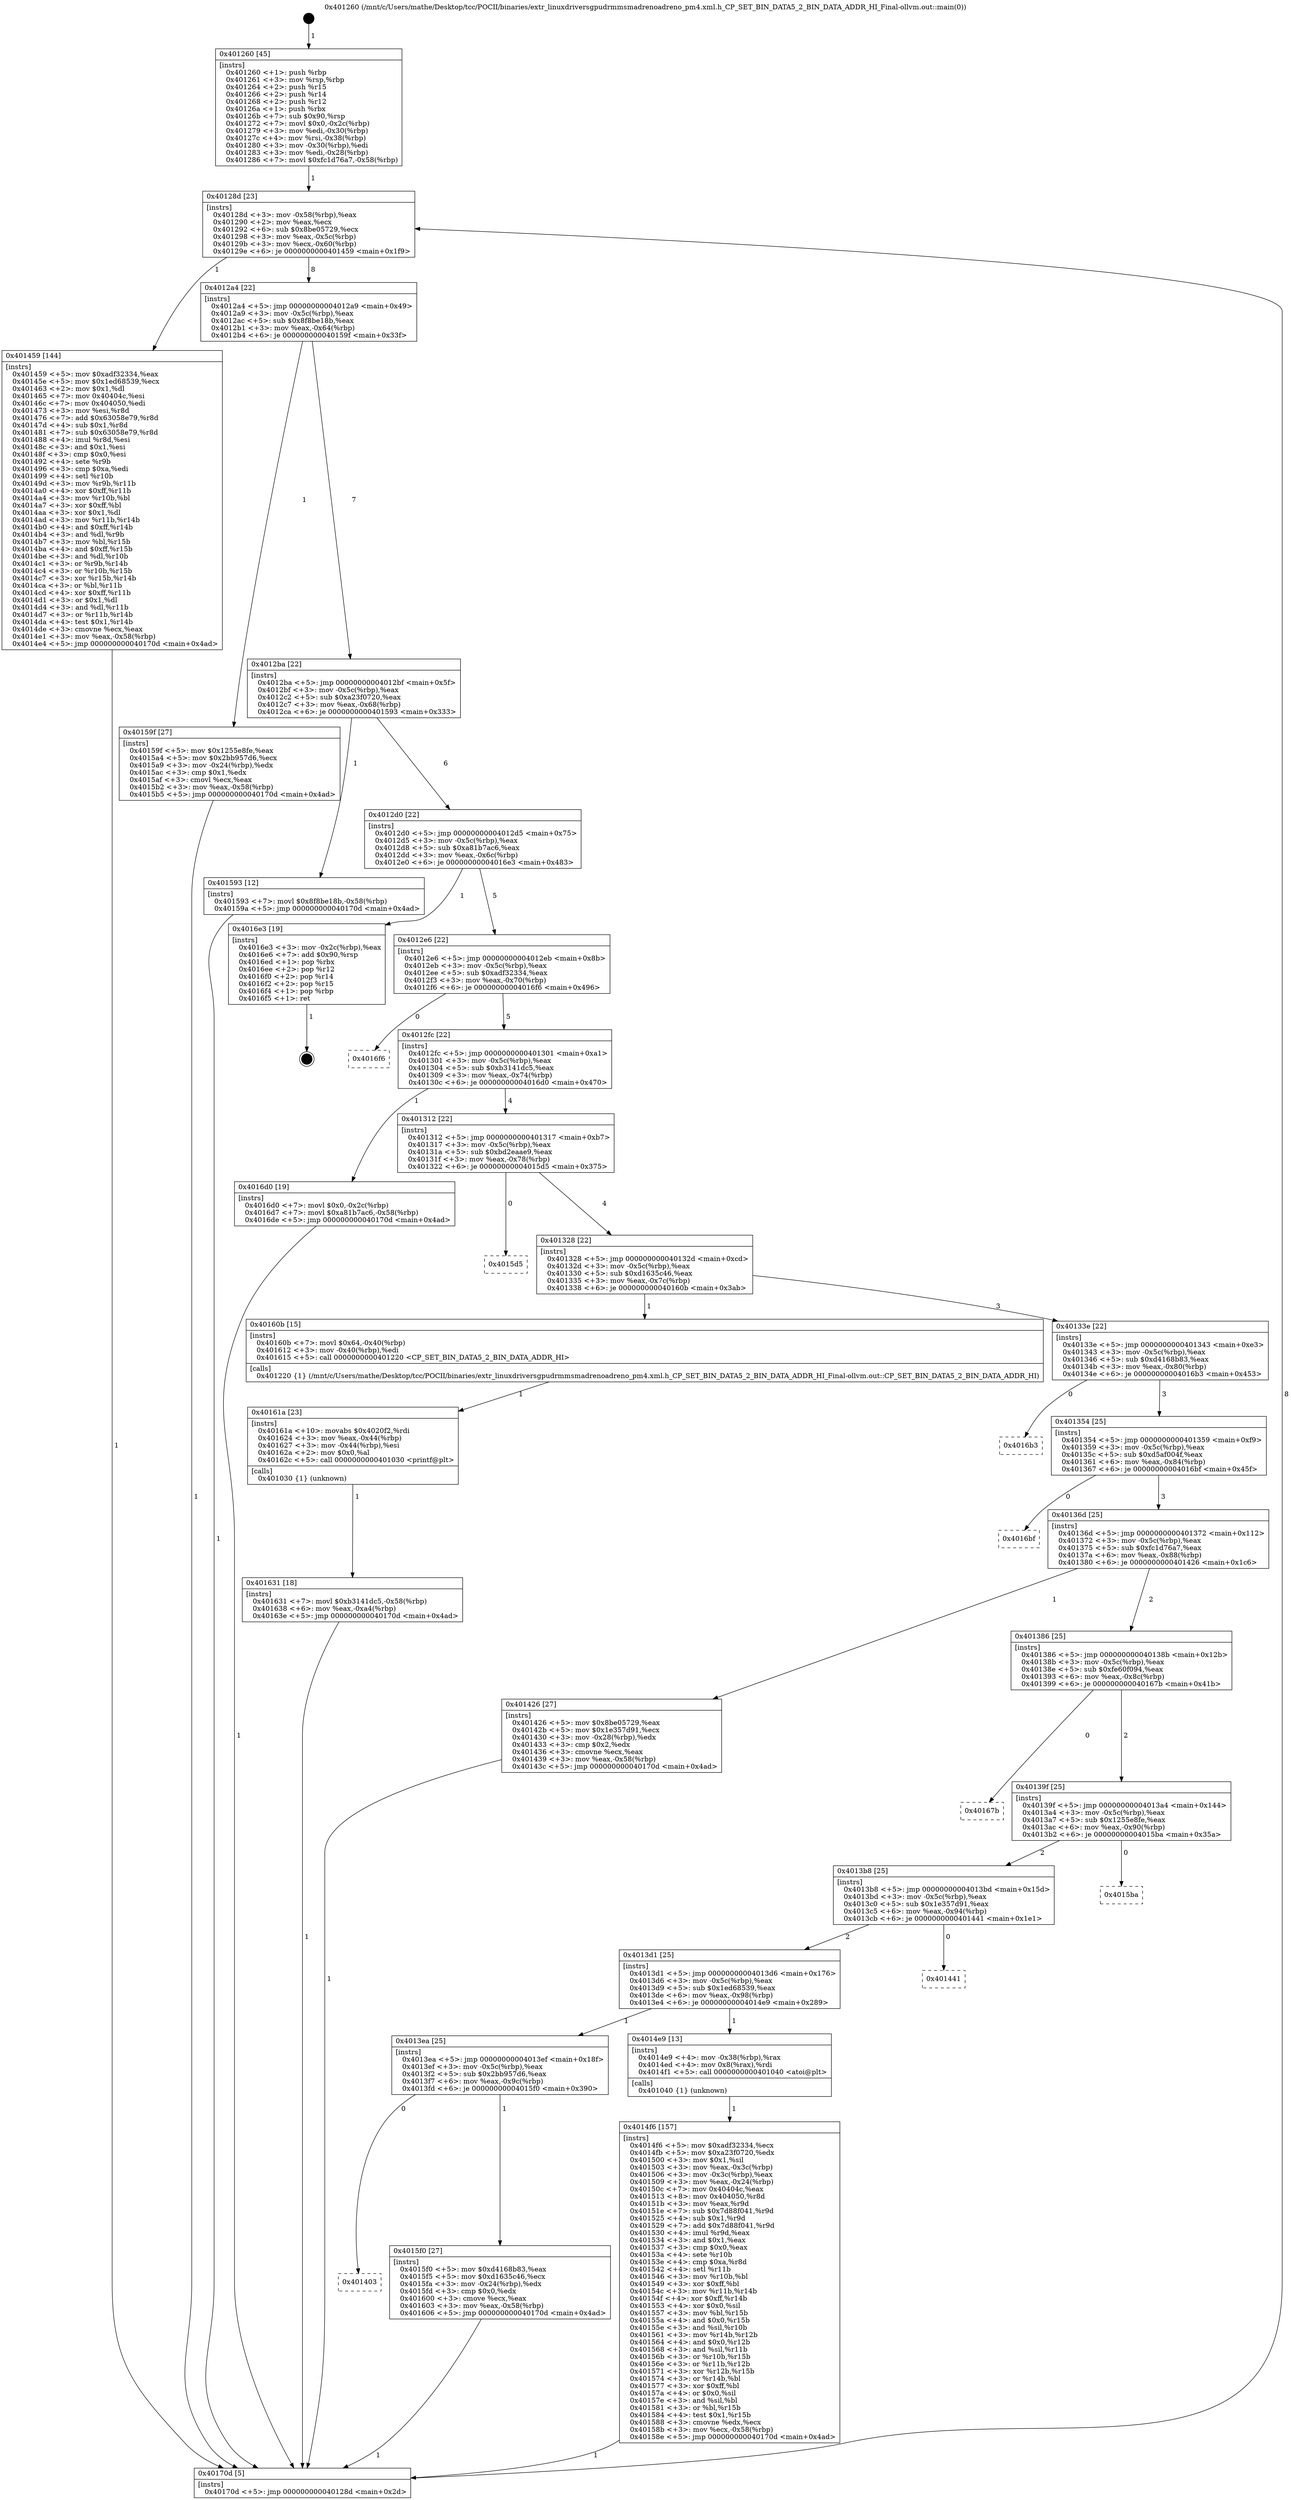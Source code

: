 digraph "0x401260" {
  label = "0x401260 (/mnt/c/Users/mathe/Desktop/tcc/POCII/binaries/extr_linuxdriversgpudrmmsmadrenoadreno_pm4.xml.h_CP_SET_BIN_DATA5_2_BIN_DATA_ADDR_HI_Final-ollvm.out::main(0))"
  labelloc = "t"
  node[shape=record]

  Entry [label="",width=0.3,height=0.3,shape=circle,fillcolor=black,style=filled]
  "0x40128d" [label="{
     0x40128d [23]\l
     | [instrs]\l
     &nbsp;&nbsp;0x40128d \<+3\>: mov -0x58(%rbp),%eax\l
     &nbsp;&nbsp;0x401290 \<+2\>: mov %eax,%ecx\l
     &nbsp;&nbsp;0x401292 \<+6\>: sub $0x8be05729,%ecx\l
     &nbsp;&nbsp;0x401298 \<+3\>: mov %eax,-0x5c(%rbp)\l
     &nbsp;&nbsp;0x40129b \<+3\>: mov %ecx,-0x60(%rbp)\l
     &nbsp;&nbsp;0x40129e \<+6\>: je 0000000000401459 \<main+0x1f9\>\l
  }"]
  "0x401459" [label="{
     0x401459 [144]\l
     | [instrs]\l
     &nbsp;&nbsp;0x401459 \<+5\>: mov $0xadf32334,%eax\l
     &nbsp;&nbsp;0x40145e \<+5\>: mov $0x1ed68539,%ecx\l
     &nbsp;&nbsp;0x401463 \<+2\>: mov $0x1,%dl\l
     &nbsp;&nbsp;0x401465 \<+7\>: mov 0x40404c,%esi\l
     &nbsp;&nbsp;0x40146c \<+7\>: mov 0x404050,%edi\l
     &nbsp;&nbsp;0x401473 \<+3\>: mov %esi,%r8d\l
     &nbsp;&nbsp;0x401476 \<+7\>: add $0x63058e79,%r8d\l
     &nbsp;&nbsp;0x40147d \<+4\>: sub $0x1,%r8d\l
     &nbsp;&nbsp;0x401481 \<+7\>: sub $0x63058e79,%r8d\l
     &nbsp;&nbsp;0x401488 \<+4\>: imul %r8d,%esi\l
     &nbsp;&nbsp;0x40148c \<+3\>: and $0x1,%esi\l
     &nbsp;&nbsp;0x40148f \<+3\>: cmp $0x0,%esi\l
     &nbsp;&nbsp;0x401492 \<+4\>: sete %r9b\l
     &nbsp;&nbsp;0x401496 \<+3\>: cmp $0xa,%edi\l
     &nbsp;&nbsp;0x401499 \<+4\>: setl %r10b\l
     &nbsp;&nbsp;0x40149d \<+3\>: mov %r9b,%r11b\l
     &nbsp;&nbsp;0x4014a0 \<+4\>: xor $0xff,%r11b\l
     &nbsp;&nbsp;0x4014a4 \<+3\>: mov %r10b,%bl\l
     &nbsp;&nbsp;0x4014a7 \<+3\>: xor $0xff,%bl\l
     &nbsp;&nbsp;0x4014aa \<+3\>: xor $0x1,%dl\l
     &nbsp;&nbsp;0x4014ad \<+3\>: mov %r11b,%r14b\l
     &nbsp;&nbsp;0x4014b0 \<+4\>: and $0xff,%r14b\l
     &nbsp;&nbsp;0x4014b4 \<+3\>: and %dl,%r9b\l
     &nbsp;&nbsp;0x4014b7 \<+3\>: mov %bl,%r15b\l
     &nbsp;&nbsp;0x4014ba \<+4\>: and $0xff,%r15b\l
     &nbsp;&nbsp;0x4014be \<+3\>: and %dl,%r10b\l
     &nbsp;&nbsp;0x4014c1 \<+3\>: or %r9b,%r14b\l
     &nbsp;&nbsp;0x4014c4 \<+3\>: or %r10b,%r15b\l
     &nbsp;&nbsp;0x4014c7 \<+3\>: xor %r15b,%r14b\l
     &nbsp;&nbsp;0x4014ca \<+3\>: or %bl,%r11b\l
     &nbsp;&nbsp;0x4014cd \<+4\>: xor $0xff,%r11b\l
     &nbsp;&nbsp;0x4014d1 \<+3\>: or $0x1,%dl\l
     &nbsp;&nbsp;0x4014d4 \<+3\>: and %dl,%r11b\l
     &nbsp;&nbsp;0x4014d7 \<+3\>: or %r11b,%r14b\l
     &nbsp;&nbsp;0x4014da \<+4\>: test $0x1,%r14b\l
     &nbsp;&nbsp;0x4014de \<+3\>: cmovne %ecx,%eax\l
     &nbsp;&nbsp;0x4014e1 \<+3\>: mov %eax,-0x58(%rbp)\l
     &nbsp;&nbsp;0x4014e4 \<+5\>: jmp 000000000040170d \<main+0x4ad\>\l
  }"]
  "0x4012a4" [label="{
     0x4012a4 [22]\l
     | [instrs]\l
     &nbsp;&nbsp;0x4012a4 \<+5\>: jmp 00000000004012a9 \<main+0x49\>\l
     &nbsp;&nbsp;0x4012a9 \<+3\>: mov -0x5c(%rbp),%eax\l
     &nbsp;&nbsp;0x4012ac \<+5\>: sub $0x8f8be18b,%eax\l
     &nbsp;&nbsp;0x4012b1 \<+3\>: mov %eax,-0x64(%rbp)\l
     &nbsp;&nbsp;0x4012b4 \<+6\>: je 000000000040159f \<main+0x33f\>\l
  }"]
  Exit [label="",width=0.3,height=0.3,shape=circle,fillcolor=black,style=filled,peripheries=2]
  "0x40159f" [label="{
     0x40159f [27]\l
     | [instrs]\l
     &nbsp;&nbsp;0x40159f \<+5\>: mov $0x1255e8fe,%eax\l
     &nbsp;&nbsp;0x4015a4 \<+5\>: mov $0x2bb957d6,%ecx\l
     &nbsp;&nbsp;0x4015a9 \<+3\>: mov -0x24(%rbp),%edx\l
     &nbsp;&nbsp;0x4015ac \<+3\>: cmp $0x1,%edx\l
     &nbsp;&nbsp;0x4015af \<+3\>: cmovl %ecx,%eax\l
     &nbsp;&nbsp;0x4015b2 \<+3\>: mov %eax,-0x58(%rbp)\l
     &nbsp;&nbsp;0x4015b5 \<+5\>: jmp 000000000040170d \<main+0x4ad\>\l
  }"]
  "0x4012ba" [label="{
     0x4012ba [22]\l
     | [instrs]\l
     &nbsp;&nbsp;0x4012ba \<+5\>: jmp 00000000004012bf \<main+0x5f\>\l
     &nbsp;&nbsp;0x4012bf \<+3\>: mov -0x5c(%rbp),%eax\l
     &nbsp;&nbsp;0x4012c2 \<+5\>: sub $0xa23f0720,%eax\l
     &nbsp;&nbsp;0x4012c7 \<+3\>: mov %eax,-0x68(%rbp)\l
     &nbsp;&nbsp;0x4012ca \<+6\>: je 0000000000401593 \<main+0x333\>\l
  }"]
  "0x401631" [label="{
     0x401631 [18]\l
     | [instrs]\l
     &nbsp;&nbsp;0x401631 \<+7\>: movl $0xb3141dc5,-0x58(%rbp)\l
     &nbsp;&nbsp;0x401638 \<+6\>: mov %eax,-0xa4(%rbp)\l
     &nbsp;&nbsp;0x40163e \<+5\>: jmp 000000000040170d \<main+0x4ad\>\l
  }"]
  "0x401593" [label="{
     0x401593 [12]\l
     | [instrs]\l
     &nbsp;&nbsp;0x401593 \<+7\>: movl $0x8f8be18b,-0x58(%rbp)\l
     &nbsp;&nbsp;0x40159a \<+5\>: jmp 000000000040170d \<main+0x4ad\>\l
  }"]
  "0x4012d0" [label="{
     0x4012d0 [22]\l
     | [instrs]\l
     &nbsp;&nbsp;0x4012d0 \<+5\>: jmp 00000000004012d5 \<main+0x75\>\l
     &nbsp;&nbsp;0x4012d5 \<+3\>: mov -0x5c(%rbp),%eax\l
     &nbsp;&nbsp;0x4012d8 \<+5\>: sub $0xa81b7ac6,%eax\l
     &nbsp;&nbsp;0x4012dd \<+3\>: mov %eax,-0x6c(%rbp)\l
     &nbsp;&nbsp;0x4012e0 \<+6\>: je 00000000004016e3 \<main+0x483\>\l
  }"]
  "0x40161a" [label="{
     0x40161a [23]\l
     | [instrs]\l
     &nbsp;&nbsp;0x40161a \<+10\>: movabs $0x4020f2,%rdi\l
     &nbsp;&nbsp;0x401624 \<+3\>: mov %eax,-0x44(%rbp)\l
     &nbsp;&nbsp;0x401627 \<+3\>: mov -0x44(%rbp),%esi\l
     &nbsp;&nbsp;0x40162a \<+2\>: mov $0x0,%al\l
     &nbsp;&nbsp;0x40162c \<+5\>: call 0000000000401030 \<printf@plt\>\l
     | [calls]\l
     &nbsp;&nbsp;0x401030 \{1\} (unknown)\l
  }"]
  "0x4016e3" [label="{
     0x4016e3 [19]\l
     | [instrs]\l
     &nbsp;&nbsp;0x4016e3 \<+3\>: mov -0x2c(%rbp),%eax\l
     &nbsp;&nbsp;0x4016e6 \<+7\>: add $0x90,%rsp\l
     &nbsp;&nbsp;0x4016ed \<+1\>: pop %rbx\l
     &nbsp;&nbsp;0x4016ee \<+2\>: pop %r12\l
     &nbsp;&nbsp;0x4016f0 \<+2\>: pop %r14\l
     &nbsp;&nbsp;0x4016f2 \<+2\>: pop %r15\l
     &nbsp;&nbsp;0x4016f4 \<+1\>: pop %rbp\l
     &nbsp;&nbsp;0x4016f5 \<+1\>: ret\l
  }"]
  "0x4012e6" [label="{
     0x4012e6 [22]\l
     | [instrs]\l
     &nbsp;&nbsp;0x4012e6 \<+5\>: jmp 00000000004012eb \<main+0x8b\>\l
     &nbsp;&nbsp;0x4012eb \<+3\>: mov -0x5c(%rbp),%eax\l
     &nbsp;&nbsp;0x4012ee \<+5\>: sub $0xadf32334,%eax\l
     &nbsp;&nbsp;0x4012f3 \<+3\>: mov %eax,-0x70(%rbp)\l
     &nbsp;&nbsp;0x4012f6 \<+6\>: je 00000000004016f6 \<main+0x496\>\l
  }"]
  "0x401403" [label="{
     0x401403\l
  }", style=dashed]
  "0x4016f6" [label="{
     0x4016f6\l
  }", style=dashed]
  "0x4012fc" [label="{
     0x4012fc [22]\l
     | [instrs]\l
     &nbsp;&nbsp;0x4012fc \<+5\>: jmp 0000000000401301 \<main+0xa1\>\l
     &nbsp;&nbsp;0x401301 \<+3\>: mov -0x5c(%rbp),%eax\l
     &nbsp;&nbsp;0x401304 \<+5\>: sub $0xb3141dc5,%eax\l
     &nbsp;&nbsp;0x401309 \<+3\>: mov %eax,-0x74(%rbp)\l
     &nbsp;&nbsp;0x40130c \<+6\>: je 00000000004016d0 \<main+0x470\>\l
  }"]
  "0x4015f0" [label="{
     0x4015f0 [27]\l
     | [instrs]\l
     &nbsp;&nbsp;0x4015f0 \<+5\>: mov $0xd4168b83,%eax\l
     &nbsp;&nbsp;0x4015f5 \<+5\>: mov $0xd1635c46,%ecx\l
     &nbsp;&nbsp;0x4015fa \<+3\>: mov -0x24(%rbp),%edx\l
     &nbsp;&nbsp;0x4015fd \<+3\>: cmp $0x0,%edx\l
     &nbsp;&nbsp;0x401600 \<+3\>: cmove %ecx,%eax\l
     &nbsp;&nbsp;0x401603 \<+3\>: mov %eax,-0x58(%rbp)\l
     &nbsp;&nbsp;0x401606 \<+5\>: jmp 000000000040170d \<main+0x4ad\>\l
  }"]
  "0x4016d0" [label="{
     0x4016d0 [19]\l
     | [instrs]\l
     &nbsp;&nbsp;0x4016d0 \<+7\>: movl $0x0,-0x2c(%rbp)\l
     &nbsp;&nbsp;0x4016d7 \<+7\>: movl $0xa81b7ac6,-0x58(%rbp)\l
     &nbsp;&nbsp;0x4016de \<+5\>: jmp 000000000040170d \<main+0x4ad\>\l
  }"]
  "0x401312" [label="{
     0x401312 [22]\l
     | [instrs]\l
     &nbsp;&nbsp;0x401312 \<+5\>: jmp 0000000000401317 \<main+0xb7\>\l
     &nbsp;&nbsp;0x401317 \<+3\>: mov -0x5c(%rbp),%eax\l
     &nbsp;&nbsp;0x40131a \<+5\>: sub $0xbd2eaae9,%eax\l
     &nbsp;&nbsp;0x40131f \<+3\>: mov %eax,-0x78(%rbp)\l
     &nbsp;&nbsp;0x401322 \<+6\>: je 00000000004015d5 \<main+0x375\>\l
  }"]
  "0x4014f6" [label="{
     0x4014f6 [157]\l
     | [instrs]\l
     &nbsp;&nbsp;0x4014f6 \<+5\>: mov $0xadf32334,%ecx\l
     &nbsp;&nbsp;0x4014fb \<+5\>: mov $0xa23f0720,%edx\l
     &nbsp;&nbsp;0x401500 \<+3\>: mov $0x1,%sil\l
     &nbsp;&nbsp;0x401503 \<+3\>: mov %eax,-0x3c(%rbp)\l
     &nbsp;&nbsp;0x401506 \<+3\>: mov -0x3c(%rbp),%eax\l
     &nbsp;&nbsp;0x401509 \<+3\>: mov %eax,-0x24(%rbp)\l
     &nbsp;&nbsp;0x40150c \<+7\>: mov 0x40404c,%eax\l
     &nbsp;&nbsp;0x401513 \<+8\>: mov 0x404050,%r8d\l
     &nbsp;&nbsp;0x40151b \<+3\>: mov %eax,%r9d\l
     &nbsp;&nbsp;0x40151e \<+7\>: sub $0x7d88f041,%r9d\l
     &nbsp;&nbsp;0x401525 \<+4\>: sub $0x1,%r9d\l
     &nbsp;&nbsp;0x401529 \<+7\>: add $0x7d88f041,%r9d\l
     &nbsp;&nbsp;0x401530 \<+4\>: imul %r9d,%eax\l
     &nbsp;&nbsp;0x401534 \<+3\>: and $0x1,%eax\l
     &nbsp;&nbsp;0x401537 \<+3\>: cmp $0x0,%eax\l
     &nbsp;&nbsp;0x40153a \<+4\>: sete %r10b\l
     &nbsp;&nbsp;0x40153e \<+4\>: cmp $0xa,%r8d\l
     &nbsp;&nbsp;0x401542 \<+4\>: setl %r11b\l
     &nbsp;&nbsp;0x401546 \<+3\>: mov %r10b,%bl\l
     &nbsp;&nbsp;0x401549 \<+3\>: xor $0xff,%bl\l
     &nbsp;&nbsp;0x40154c \<+3\>: mov %r11b,%r14b\l
     &nbsp;&nbsp;0x40154f \<+4\>: xor $0xff,%r14b\l
     &nbsp;&nbsp;0x401553 \<+4\>: xor $0x0,%sil\l
     &nbsp;&nbsp;0x401557 \<+3\>: mov %bl,%r15b\l
     &nbsp;&nbsp;0x40155a \<+4\>: and $0x0,%r15b\l
     &nbsp;&nbsp;0x40155e \<+3\>: and %sil,%r10b\l
     &nbsp;&nbsp;0x401561 \<+3\>: mov %r14b,%r12b\l
     &nbsp;&nbsp;0x401564 \<+4\>: and $0x0,%r12b\l
     &nbsp;&nbsp;0x401568 \<+3\>: and %sil,%r11b\l
     &nbsp;&nbsp;0x40156b \<+3\>: or %r10b,%r15b\l
     &nbsp;&nbsp;0x40156e \<+3\>: or %r11b,%r12b\l
     &nbsp;&nbsp;0x401571 \<+3\>: xor %r12b,%r15b\l
     &nbsp;&nbsp;0x401574 \<+3\>: or %r14b,%bl\l
     &nbsp;&nbsp;0x401577 \<+3\>: xor $0xff,%bl\l
     &nbsp;&nbsp;0x40157a \<+4\>: or $0x0,%sil\l
     &nbsp;&nbsp;0x40157e \<+3\>: and %sil,%bl\l
     &nbsp;&nbsp;0x401581 \<+3\>: or %bl,%r15b\l
     &nbsp;&nbsp;0x401584 \<+4\>: test $0x1,%r15b\l
     &nbsp;&nbsp;0x401588 \<+3\>: cmovne %edx,%ecx\l
     &nbsp;&nbsp;0x40158b \<+3\>: mov %ecx,-0x58(%rbp)\l
     &nbsp;&nbsp;0x40158e \<+5\>: jmp 000000000040170d \<main+0x4ad\>\l
  }"]
  "0x4015d5" [label="{
     0x4015d5\l
  }", style=dashed]
  "0x401328" [label="{
     0x401328 [22]\l
     | [instrs]\l
     &nbsp;&nbsp;0x401328 \<+5\>: jmp 000000000040132d \<main+0xcd\>\l
     &nbsp;&nbsp;0x40132d \<+3\>: mov -0x5c(%rbp),%eax\l
     &nbsp;&nbsp;0x401330 \<+5\>: sub $0xd1635c46,%eax\l
     &nbsp;&nbsp;0x401335 \<+3\>: mov %eax,-0x7c(%rbp)\l
     &nbsp;&nbsp;0x401338 \<+6\>: je 000000000040160b \<main+0x3ab\>\l
  }"]
  "0x4013ea" [label="{
     0x4013ea [25]\l
     | [instrs]\l
     &nbsp;&nbsp;0x4013ea \<+5\>: jmp 00000000004013ef \<main+0x18f\>\l
     &nbsp;&nbsp;0x4013ef \<+3\>: mov -0x5c(%rbp),%eax\l
     &nbsp;&nbsp;0x4013f2 \<+5\>: sub $0x2bb957d6,%eax\l
     &nbsp;&nbsp;0x4013f7 \<+6\>: mov %eax,-0x9c(%rbp)\l
     &nbsp;&nbsp;0x4013fd \<+6\>: je 00000000004015f0 \<main+0x390\>\l
  }"]
  "0x40160b" [label="{
     0x40160b [15]\l
     | [instrs]\l
     &nbsp;&nbsp;0x40160b \<+7\>: movl $0x64,-0x40(%rbp)\l
     &nbsp;&nbsp;0x401612 \<+3\>: mov -0x40(%rbp),%edi\l
     &nbsp;&nbsp;0x401615 \<+5\>: call 0000000000401220 \<CP_SET_BIN_DATA5_2_BIN_DATA_ADDR_HI\>\l
     | [calls]\l
     &nbsp;&nbsp;0x401220 \{1\} (/mnt/c/Users/mathe/Desktop/tcc/POCII/binaries/extr_linuxdriversgpudrmmsmadrenoadreno_pm4.xml.h_CP_SET_BIN_DATA5_2_BIN_DATA_ADDR_HI_Final-ollvm.out::CP_SET_BIN_DATA5_2_BIN_DATA_ADDR_HI)\l
  }"]
  "0x40133e" [label="{
     0x40133e [22]\l
     | [instrs]\l
     &nbsp;&nbsp;0x40133e \<+5\>: jmp 0000000000401343 \<main+0xe3\>\l
     &nbsp;&nbsp;0x401343 \<+3\>: mov -0x5c(%rbp),%eax\l
     &nbsp;&nbsp;0x401346 \<+5\>: sub $0xd4168b83,%eax\l
     &nbsp;&nbsp;0x40134b \<+3\>: mov %eax,-0x80(%rbp)\l
     &nbsp;&nbsp;0x40134e \<+6\>: je 00000000004016b3 \<main+0x453\>\l
  }"]
  "0x4014e9" [label="{
     0x4014e9 [13]\l
     | [instrs]\l
     &nbsp;&nbsp;0x4014e9 \<+4\>: mov -0x38(%rbp),%rax\l
     &nbsp;&nbsp;0x4014ed \<+4\>: mov 0x8(%rax),%rdi\l
     &nbsp;&nbsp;0x4014f1 \<+5\>: call 0000000000401040 \<atoi@plt\>\l
     | [calls]\l
     &nbsp;&nbsp;0x401040 \{1\} (unknown)\l
  }"]
  "0x4016b3" [label="{
     0x4016b3\l
  }", style=dashed]
  "0x401354" [label="{
     0x401354 [25]\l
     | [instrs]\l
     &nbsp;&nbsp;0x401354 \<+5\>: jmp 0000000000401359 \<main+0xf9\>\l
     &nbsp;&nbsp;0x401359 \<+3\>: mov -0x5c(%rbp),%eax\l
     &nbsp;&nbsp;0x40135c \<+5\>: sub $0xd5af004f,%eax\l
     &nbsp;&nbsp;0x401361 \<+6\>: mov %eax,-0x84(%rbp)\l
     &nbsp;&nbsp;0x401367 \<+6\>: je 00000000004016bf \<main+0x45f\>\l
  }"]
  "0x4013d1" [label="{
     0x4013d1 [25]\l
     | [instrs]\l
     &nbsp;&nbsp;0x4013d1 \<+5\>: jmp 00000000004013d6 \<main+0x176\>\l
     &nbsp;&nbsp;0x4013d6 \<+3\>: mov -0x5c(%rbp),%eax\l
     &nbsp;&nbsp;0x4013d9 \<+5\>: sub $0x1ed68539,%eax\l
     &nbsp;&nbsp;0x4013de \<+6\>: mov %eax,-0x98(%rbp)\l
     &nbsp;&nbsp;0x4013e4 \<+6\>: je 00000000004014e9 \<main+0x289\>\l
  }"]
  "0x4016bf" [label="{
     0x4016bf\l
  }", style=dashed]
  "0x40136d" [label="{
     0x40136d [25]\l
     | [instrs]\l
     &nbsp;&nbsp;0x40136d \<+5\>: jmp 0000000000401372 \<main+0x112\>\l
     &nbsp;&nbsp;0x401372 \<+3\>: mov -0x5c(%rbp),%eax\l
     &nbsp;&nbsp;0x401375 \<+5\>: sub $0xfc1d76a7,%eax\l
     &nbsp;&nbsp;0x40137a \<+6\>: mov %eax,-0x88(%rbp)\l
     &nbsp;&nbsp;0x401380 \<+6\>: je 0000000000401426 \<main+0x1c6\>\l
  }"]
  "0x401441" [label="{
     0x401441\l
  }", style=dashed]
  "0x401426" [label="{
     0x401426 [27]\l
     | [instrs]\l
     &nbsp;&nbsp;0x401426 \<+5\>: mov $0x8be05729,%eax\l
     &nbsp;&nbsp;0x40142b \<+5\>: mov $0x1e357d91,%ecx\l
     &nbsp;&nbsp;0x401430 \<+3\>: mov -0x28(%rbp),%edx\l
     &nbsp;&nbsp;0x401433 \<+3\>: cmp $0x2,%edx\l
     &nbsp;&nbsp;0x401436 \<+3\>: cmovne %ecx,%eax\l
     &nbsp;&nbsp;0x401439 \<+3\>: mov %eax,-0x58(%rbp)\l
     &nbsp;&nbsp;0x40143c \<+5\>: jmp 000000000040170d \<main+0x4ad\>\l
  }"]
  "0x401386" [label="{
     0x401386 [25]\l
     | [instrs]\l
     &nbsp;&nbsp;0x401386 \<+5\>: jmp 000000000040138b \<main+0x12b\>\l
     &nbsp;&nbsp;0x40138b \<+3\>: mov -0x5c(%rbp),%eax\l
     &nbsp;&nbsp;0x40138e \<+5\>: sub $0xfe60f094,%eax\l
     &nbsp;&nbsp;0x401393 \<+6\>: mov %eax,-0x8c(%rbp)\l
     &nbsp;&nbsp;0x401399 \<+6\>: je 000000000040167b \<main+0x41b\>\l
  }"]
  "0x40170d" [label="{
     0x40170d [5]\l
     | [instrs]\l
     &nbsp;&nbsp;0x40170d \<+5\>: jmp 000000000040128d \<main+0x2d\>\l
  }"]
  "0x401260" [label="{
     0x401260 [45]\l
     | [instrs]\l
     &nbsp;&nbsp;0x401260 \<+1\>: push %rbp\l
     &nbsp;&nbsp;0x401261 \<+3\>: mov %rsp,%rbp\l
     &nbsp;&nbsp;0x401264 \<+2\>: push %r15\l
     &nbsp;&nbsp;0x401266 \<+2\>: push %r14\l
     &nbsp;&nbsp;0x401268 \<+2\>: push %r12\l
     &nbsp;&nbsp;0x40126a \<+1\>: push %rbx\l
     &nbsp;&nbsp;0x40126b \<+7\>: sub $0x90,%rsp\l
     &nbsp;&nbsp;0x401272 \<+7\>: movl $0x0,-0x2c(%rbp)\l
     &nbsp;&nbsp;0x401279 \<+3\>: mov %edi,-0x30(%rbp)\l
     &nbsp;&nbsp;0x40127c \<+4\>: mov %rsi,-0x38(%rbp)\l
     &nbsp;&nbsp;0x401280 \<+3\>: mov -0x30(%rbp),%edi\l
     &nbsp;&nbsp;0x401283 \<+3\>: mov %edi,-0x28(%rbp)\l
     &nbsp;&nbsp;0x401286 \<+7\>: movl $0xfc1d76a7,-0x58(%rbp)\l
  }"]
  "0x4013b8" [label="{
     0x4013b8 [25]\l
     | [instrs]\l
     &nbsp;&nbsp;0x4013b8 \<+5\>: jmp 00000000004013bd \<main+0x15d\>\l
     &nbsp;&nbsp;0x4013bd \<+3\>: mov -0x5c(%rbp),%eax\l
     &nbsp;&nbsp;0x4013c0 \<+5\>: sub $0x1e357d91,%eax\l
     &nbsp;&nbsp;0x4013c5 \<+6\>: mov %eax,-0x94(%rbp)\l
     &nbsp;&nbsp;0x4013cb \<+6\>: je 0000000000401441 \<main+0x1e1\>\l
  }"]
  "0x40167b" [label="{
     0x40167b\l
  }", style=dashed]
  "0x40139f" [label="{
     0x40139f [25]\l
     | [instrs]\l
     &nbsp;&nbsp;0x40139f \<+5\>: jmp 00000000004013a4 \<main+0x144\>\l
     &nbsp;&nbsp;0x4013a4 \<+3\>: mov -0x5c(%rbp),%eax\l
     &nbsp;&nbsp;0x4013a7 \<+5\>: sub $0x1255e8fe,%eax\l
     &nbsp;&nbsp;0x4013ac \<+6\>: mov %eax,-0x90(%rbp)\l
     &nbsp;&nbsp;0x4013b2 \<+6\>: je 00000000004015ba \<main+0x35a\>\l
  }"]
  "0x4015ba" [label="{
     0x4015ba\l
  }", style=dashed]
  Entry -> "0x401260" [label=" 1"]
  "0x40128d" -> "0x401459" [label=" 1"]
  "0x40128d" -> "0x4012a4" [label=" 8"]
  "0x4016e3" -> Exit [label=" 1"]
  "0x4012a4" -> "0x40159f" [label=" 1"]
  "0x4012a4" -> "0x4012ba" [label=" 7"]
  "0x4016d0" -> "0x40170d" [label=" 1"]
  "0x4012ba" -> "0x401593" [label=" 1"]
  "0x4012ba" -> "0x4012d0" [label=" 6"]
  "0x401631" -> "0x40170d" [label=" 1"]
  "0x4012d0" -> "0x4016e3" [label=" 1"]
  "0x4012d0" -> "0x4012e6" [label=" 5"]
  "0x40161a" -> "0x401631" [label=" 1"]
  "0x4012e6" -> "0x4016f6" [label=" 0"]
  "0x4012e6" -> "0x4012fc" [label=" 5"]
  "0x40160b" -> "0x40161a" [label=" 1"]
  "0x4012fc" -> "0x4016d0" [label=" 1"]
  "0x4012fc" -> "0x401312" [label=" 4"]
  "0x4015f0" -> "0x40170d" [label=" 1"]
  "0x401312" -> "0x4015d5" [label=" 0"]
  "0x401312" -> "0x401328" [label=" 4"]
  "0x4013ea" -> "0x4015f0" [label=" 1"]
  "0x401328" -> "0x40160b" [label=" 1"]
  "0x401328" -> "0x40133e" [label=" 3"]
  "0x4013ea" -> "0x401403" [label=" 0"]
  "0x40133e" -> "0x4016b3" [label=" 0"]
  "0x40133e" -> "0x401354" [label=" 3"]
  "0x40159f" -> "0x40170d" [label=" 1"]
  "0x401354" -> "0x4016bf" [label=" 0"]
  "0x401354" -> "0x40136d" [label=" 3"]
  "0x4014f6" -> "0x40170d" [label=" 1"]
  "0x40136d" -> "0x401426" [label=" 1"]
  "0x40136d" -> "0x401386" [label=" 2"]
  "0x401426" -> "0x40170d" [label=" 1"]
  "0x401260" -> "0x40128d" [label=" 1"]
  "0x40170d" -> "0x40128d" [label=" 8"]
  "0x401459" -> "0x40170d" [label=" 1"]
  "0x4014e9" -> "0x4014f6" [label=" 1"]
  "0x401386" -> "0x40167b" [label=" 0"]
  "0x401386" -> "0x40139f" [label=" 2"]
  "0x4013d1" -> "0x4014e9" [label=" 1"]
  "0x40139f" -> "0x4015ba" [label=" 0"]
  "0x40139f" -> "0x4013b8" [label=" 2"]
  "0x4013d1" -> "0x4013ea" [label=" 1"]
  "0x4013b8" -> "0x401441" [label=" 0"]
  "0x4013b8" -> "0x4013d1" [label=" 2"]
  "0x401593" -> "0x40170d" [label=" 1"]
}
